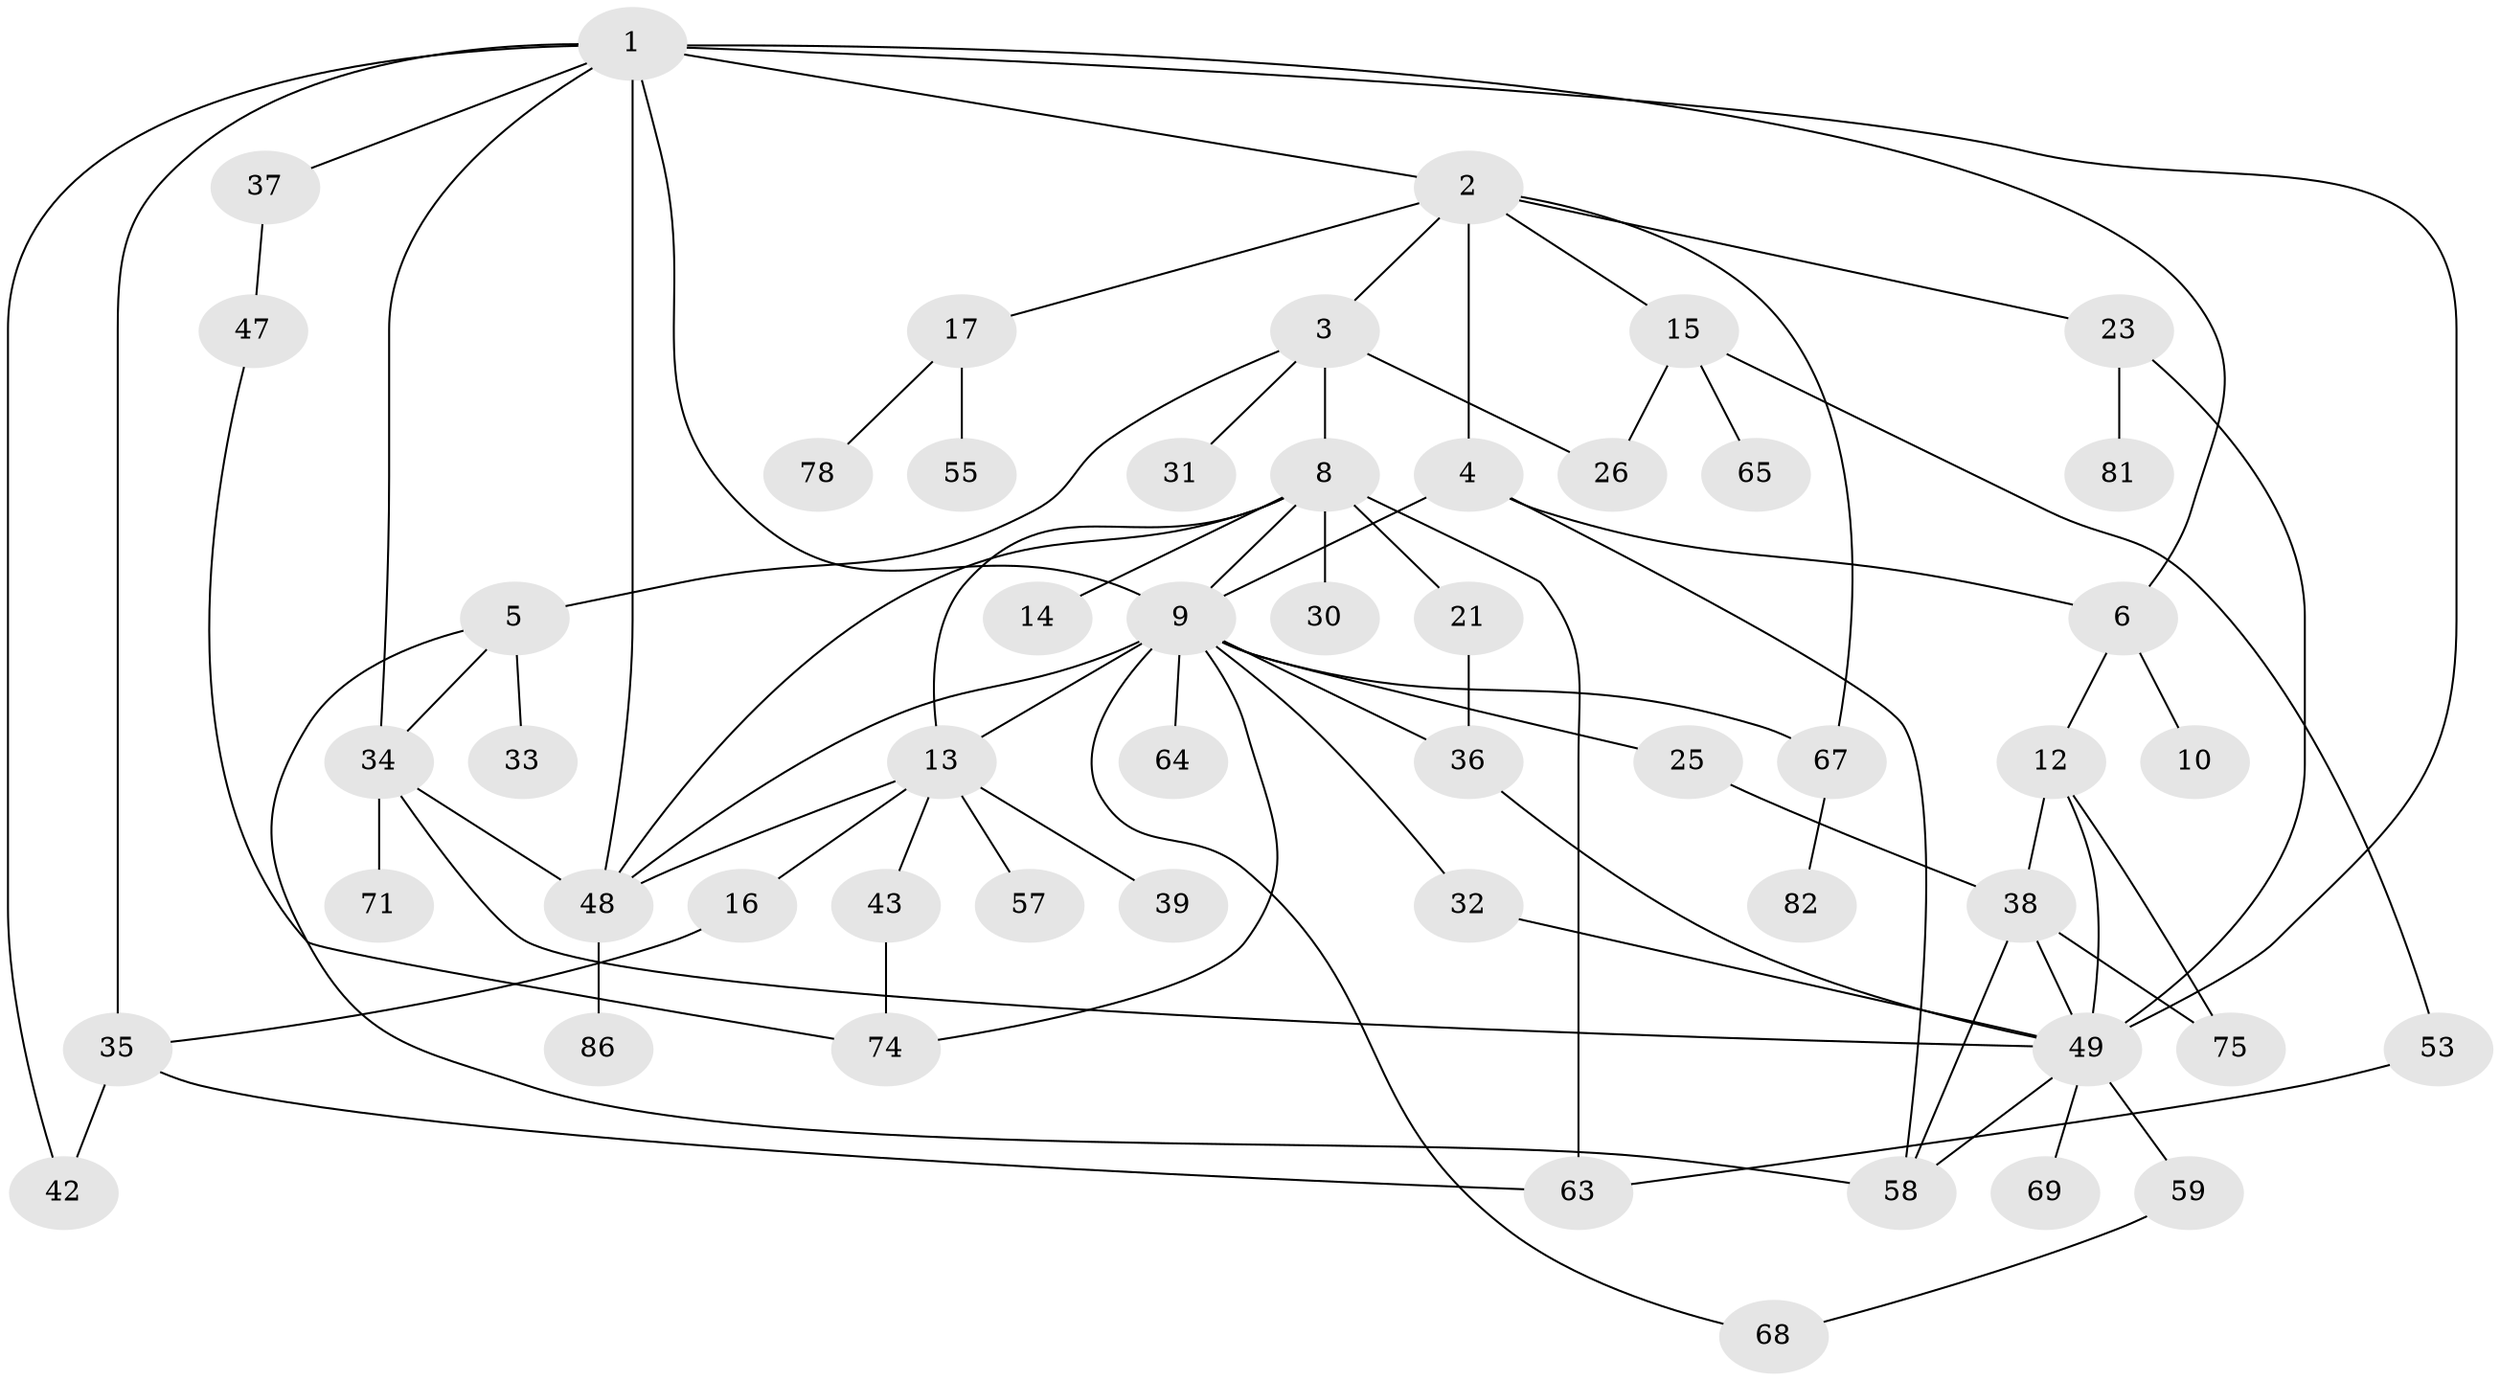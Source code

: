 // original degree distribution, {6: 0.06896551724137931, 7: 0.034482758620689655, 4: 0.14942528735632185, 2: 0.2988505747126437, 5: 0.034482758620689655, 1: 0.25287356321839083, 3: 0.16091954022988506}
// Generated by graph-tools (version 1.1) at 2025/16/03/04/25 18:16:54]
// undirected, 52 vertices, 81 edges
graph export_dot {
graph [start="1"]
  node [color=gray90,style=filled];
  1 [super="+18+7"];
  2;
  3;
  4;
  5;
  6;
  8 [super="+11"];
  9 [super="+29"];
  10;
  12 [super="+66"];
  13 [super="+24+20+52"];
  14;
  15;
  16 [super="+56"];
  17;
  21 [super="+46"];
  23 [super="+62"];
  25 [super="+27"];
  26 [super="+40"];
  30;
  31 [super="+44"];
  32;
  33;
  34 [super="+70"];
  35;
  36;
  37;
  38 [super="+41"];
  39;
  42;
  43 [super="+85"];
  47;
  48 [super="+72+50"];
  49 [super="+51+77"];
  53 [super="+54"];
  55;
  57;
  58 [super="+61"];
  59;
  63 [super="+73"];
  64;
  65;
  67;
  68;
  69;
  71;
  74;
  75;
  78;
  81;
  82;
  86;
  1 -- 2;
  1 -- 9;
  1 -- 34;
  1 -- 49;
  1 -- 48;
  1 -- 35;
  1 -- 42;
  1 -- 37;
  1 -- 6;
  2 -- 3;
  2 -- 4;
  2 -- 15;
  2 -- 17;
  2 -- 23;
  2 -- 67;
  3 -- 5;
  3 -- 8 [weight=2];
  3 -- 26;
  3 -- 31;
  4 -- 6;
  4 -- 58;
  4 -- 9;
  5 -- 33;
  5 -- 58;
  5 -- 34;
  6 -- 10;
  6 -- 12;
  8 -- 13;
  8 -- 21;
  8 -- 63 [weight=2];
  8 -- 48 [weight=2];
  8 -- 30;
  8 -- 14;
  8 -- 9;
  9 -- 25;
  9 -- 32;
  9 -- 64;
  9 -- 67;
  9 -- 36;
  9 -- 68;
  9 -- 74;
  9 -- 13 [weight=2];
  9 -- 48;
  12 -- 38;
  12 -- 75;
  12 -- 49;
  13 -- 16;
  13 -- 48;
  13 -- 43;
  13 -- 39;
  13 -- 57;
  15 -- 53;
  15 -- 65;
  15 -- 26;
  16 -- 35;
  17 -- 55;
  17 -- 78;
  21 -- 36;
  23 -- 81;
  23 -- 49;
  25 -- 38;
  32 -- 49;
  34 -- 49;
  34 -- 48;
  34 -- 71;
  35 -- 42;
  35 -- 63;
  36 -- 49;
  37 -- 47;
  38 -- 58;
  38 -- 75;
  38 -- 49;
  43 -- 74;
  47 -- 74;
  48 -- 86;
  49 -- 59;
  49 -- 69;
  49 -- 58;
  53 -- 63;
  59 -- 68;
  67 -- 82;
}

